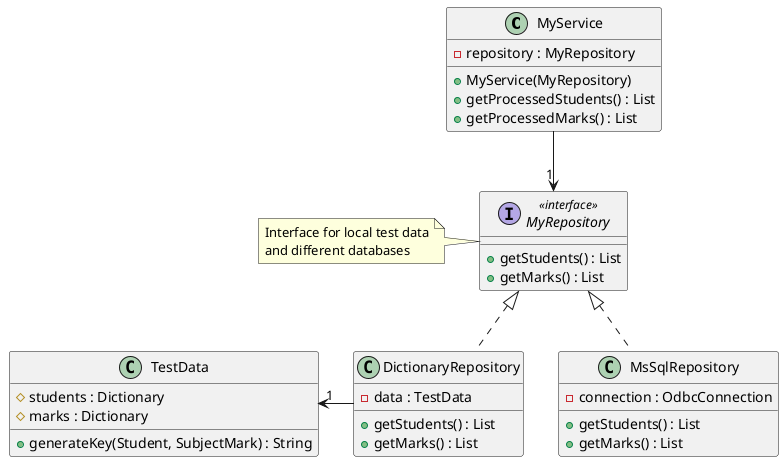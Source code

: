 @startuml example-class-diagram
class MyService {
  -repository : MyRepository
  +MyService(MyRepository)
  +getProcessedStudents() : List
  +getProcessedMarks() : List
}

interface MyRepository <<interface>> {
  +getStudents() : List
  +getMarks() : List
}

class DictionaryRepository {
  -data : TestData
  +getStudents() : List
  +getMarks() : List
}

class TestData {
  #students : Dictionary
  #marks : Dictionary
  +generateKey(Student, SubjectMark) : String
}

class MsSqlRepository {
  -connection : OdbcConnection
  +getStudents() : List
  +getMarks() : List
}

MyService --> "1" MyRepository
MyRepository <|.. DictionaryRepository
MyRepository <|.. MsSqlRepository
TestData "1" <- DictionaryRepository

note left of MyRepository: Interface for local test data\nand different databases
@enduml